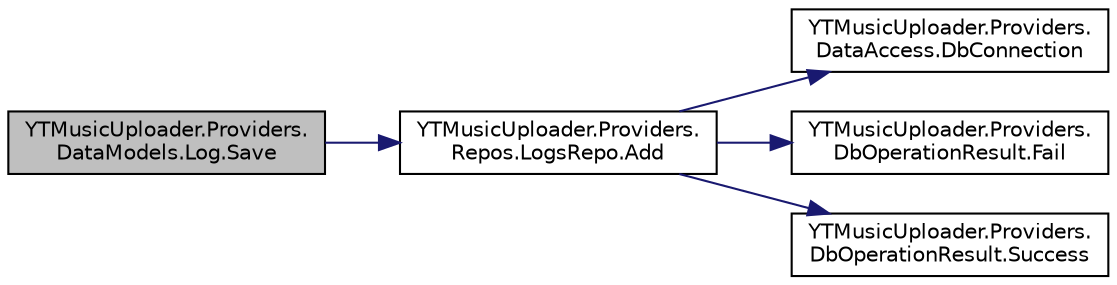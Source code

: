 digraph "YTMusicUploader.Providers.DataModels.Log.Save"
{
 // LATEX_PDF_SIZE
  edge [fontname="Helvetica",fontsize="10",labelfontname="Helvetica",labelfontsize="10"];
  node [fontname="Helvetica",fontsize="10",shape=record];
  rankdir="LR";
  Node1 [label="YTMusicUploader.Providers.\lDataModels.Log.Save",height=0.2,width=0.4,color="black", fillcolor="grey75", style="filled", fontcolor="black",tooltip="Adds to the log to the database"];
  Node1 -> Node2 [color="midnightblue",fontsize="10",style="solid"];
  Node2 [label="YTMusicUploader.Providers.\lRepos.LogsRepo.Add",height=0.2,width=0.4,color="black", fillcolor="white", style="filled",URL="$df/d6a/class_y_t_music_uploader_1_1_providers_1_1_repos_1_1_logs_repo.html#a7467ef5e68e708b160cfd3efac2f5f76",tooltip="Adds the log to the databse"];
  Node2 -> Node3 [color="midnightblue",fontsize="10",style="solid"];
  Node3 [label="YTMusicUploader.Providers.\lDataAccess.DbConnection",height=0.2,width=0.4,color="black", fillcolor="white", style="filled",URL="$d7/d1f/class_y_t_music_uploader_1_1_providers_1_1_data_access.html#a282db1993d3e890ff819c1afd3e14114",tooltip="Create an SQLite connection to the database file in the users AppData path"];
  Node2 -> Node4 [color="midnightblue",fontsize="10",style="solid"];
  Node4 [label="YTMusicUploader.Providers.\lDbOperationResult.Fail",height=0.2,width=0.4,color="black", fillcolor="white", style="filled",URL="$d0/d1c/class_y_t_music_uploader_1_1_providers_1_1_db_operation_result.html#a294611423979cc1924b6436a62a5333f",tooltip="Database process execution and query result object for 'failure'. Contains the error reason and the t..."];
  Node2 -> Node5 [color="midnightblue",fontsize="10",style="solid"];
  Node5 [label="YTMusicUploader.Providers.\lDbOperationResult.Success",height=0.2,width=0.4,color="black", fillcolor="white", style="filled",URL="$d0/d1c/class_y_t_music_uploader_1_1_providers_1_1_db_operation_result.html#a7d211fda363a2bc57c5bc92991d4b39d",tooltip="Database process execution and query result object for 'success'. Contains the time taken to perform ..."];
}
